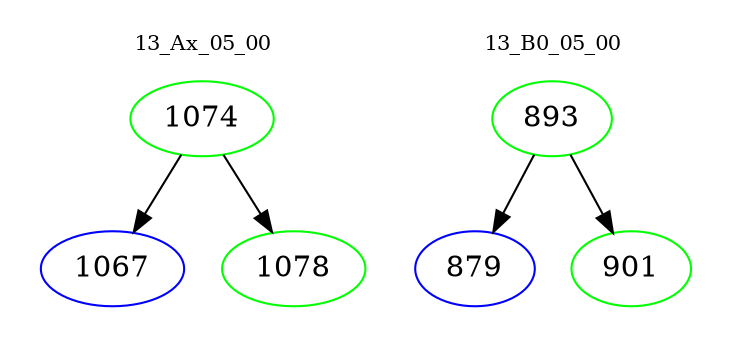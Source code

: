 digraph{
subgraph cluster_0 {
color = white
label = "13_Ax_05_00";
fontsize=10;
T0_1074 [label="1074", color="green"]
T0_1074 -> T0_1067 [color="black"]
T0_1067 [label="1067", color="blue"]
T0_1074 -> T0_1078 [color="black"]
T0_1078 [label="1078", color="green"]
}
subgraph cluster_1 {
color = white
label = "13_B0_05_00";
fontsize=10;
T1_893 [label="893", color="green"]
T1_893 -> T1_879 [color="black"]
T1_879 [label="879", color="blue"]
T1_893 -> T1_901 [color="black"]
T1_901 [label="901", color="green"]
}
}
